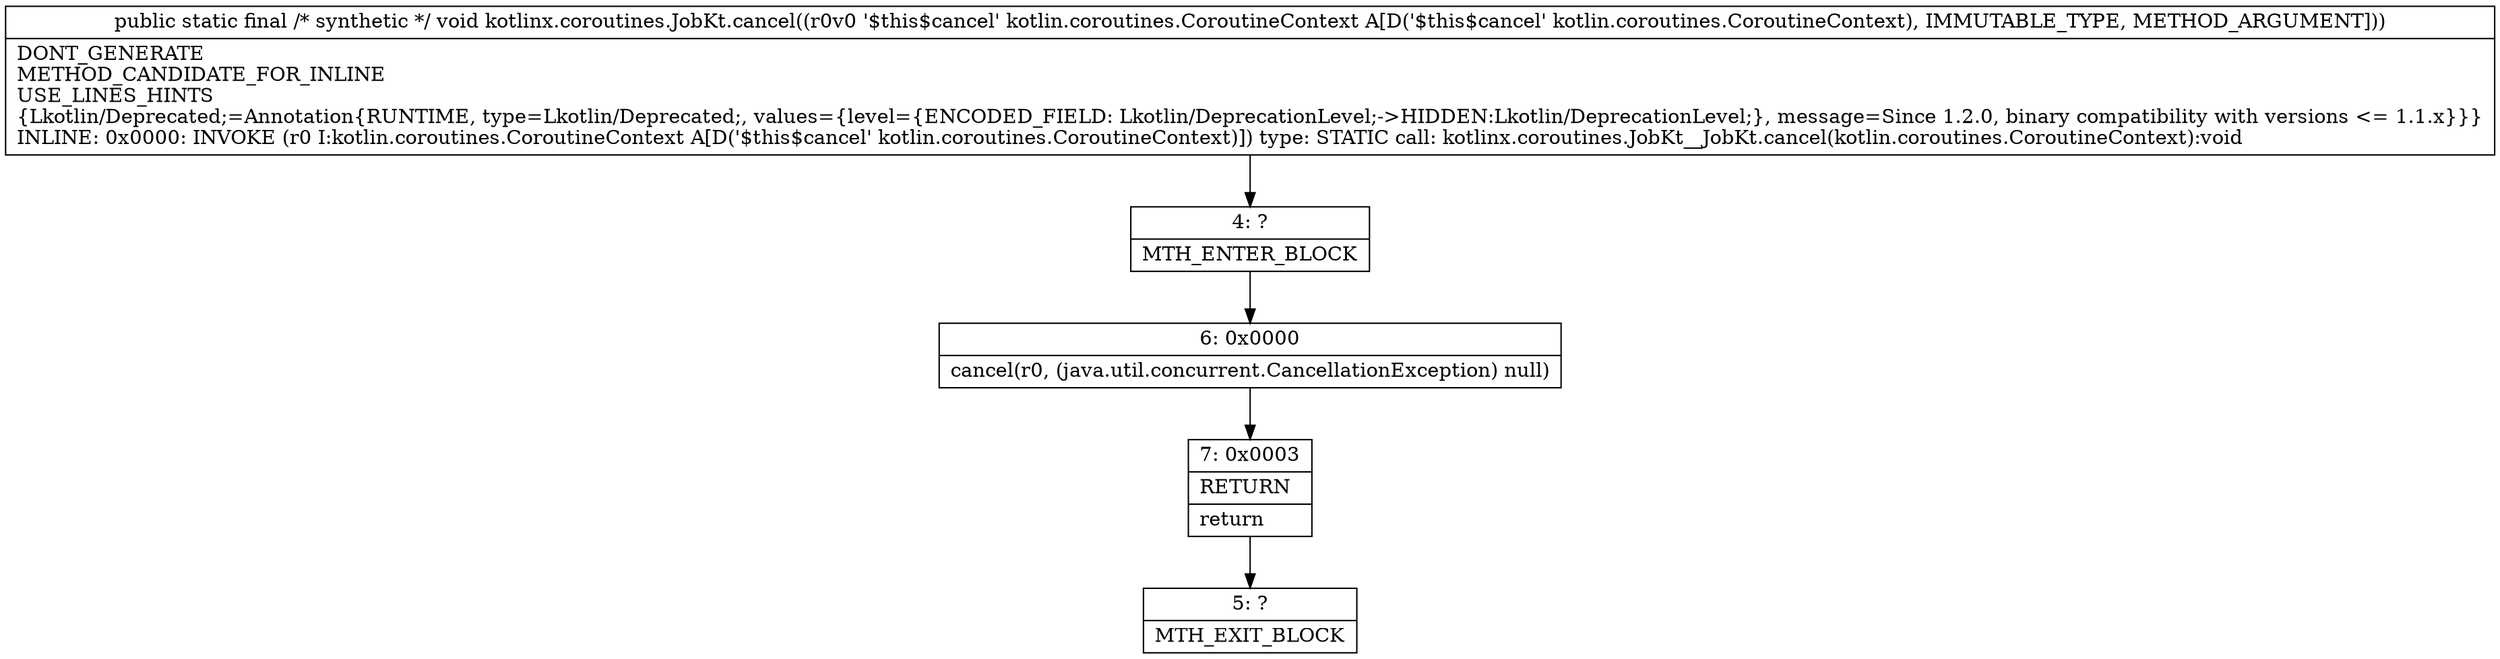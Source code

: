 digraph "CFG forkotlinx.coroutines.JobKt.cancel(Lkotlin\/coroutines\/CoroutineContext;)V" {
Node_4 [shape=record,label="{4\:\ ?|MTH_ENTER_BLOCK\l}"];
Node_6 [shape=record,label="{6\:\ 0x0000|cancel(r0, (java.util.concurrent.CancellationException) null)\l}"];
Node_7 [shape=record,label="{7\:\ 0x0003|RETURN\l|return\l}"];
Node_5 [shape=record,label="{5\:\ ?|MTH_EXIT_BLOCK\l}"];
MethodNode[shape=record,label="{public static final \/* synthetic *\/ void kotlinx.coroutines.JobKt.cancel((r0v0 '$this$cancel' kotlin.coroutines.CoroutineContext A[D('$this$cancel' kotlin.coroutines.CoroutineContext), IMMUTABLE_TYPE, METHOD_ARGUMENT]))  | DONT_GENERATE\lMETHOD_CANDIDATE_FOR_INLINE\lUSE_LINES_HINTS\l\{Lkotlin\/Deprecated;=Annotation\{RUNTIME, type=Lkotlin\/Deprecated;, values=\{level=\{ENCODED_FIELD: Lkotlin\/DeprecationLevel;\-\>HIDDEN:Lkotlin\/DeprecationLevel;\}, message=Since 1.2.0, binary compatibility with versions \<= 1.1.x\}\}\}\lINLINE: 0x0000: INVOKE  (r0 I:kotlin.coroutines.CoroutineContext A[D('$this$cancel' kotlin.coroutines.CoroutineContext)]) type: STATIC call: kotlinx.coroutines.JobKt__JobKt.cancel(kotlin.coroutines.CoroutineContext):void\l}"];
MethodNode -> Node_4;Node_4 -> Node_6;
Node_6 -> Node_7;
Node_7 -> Node_5;
}


